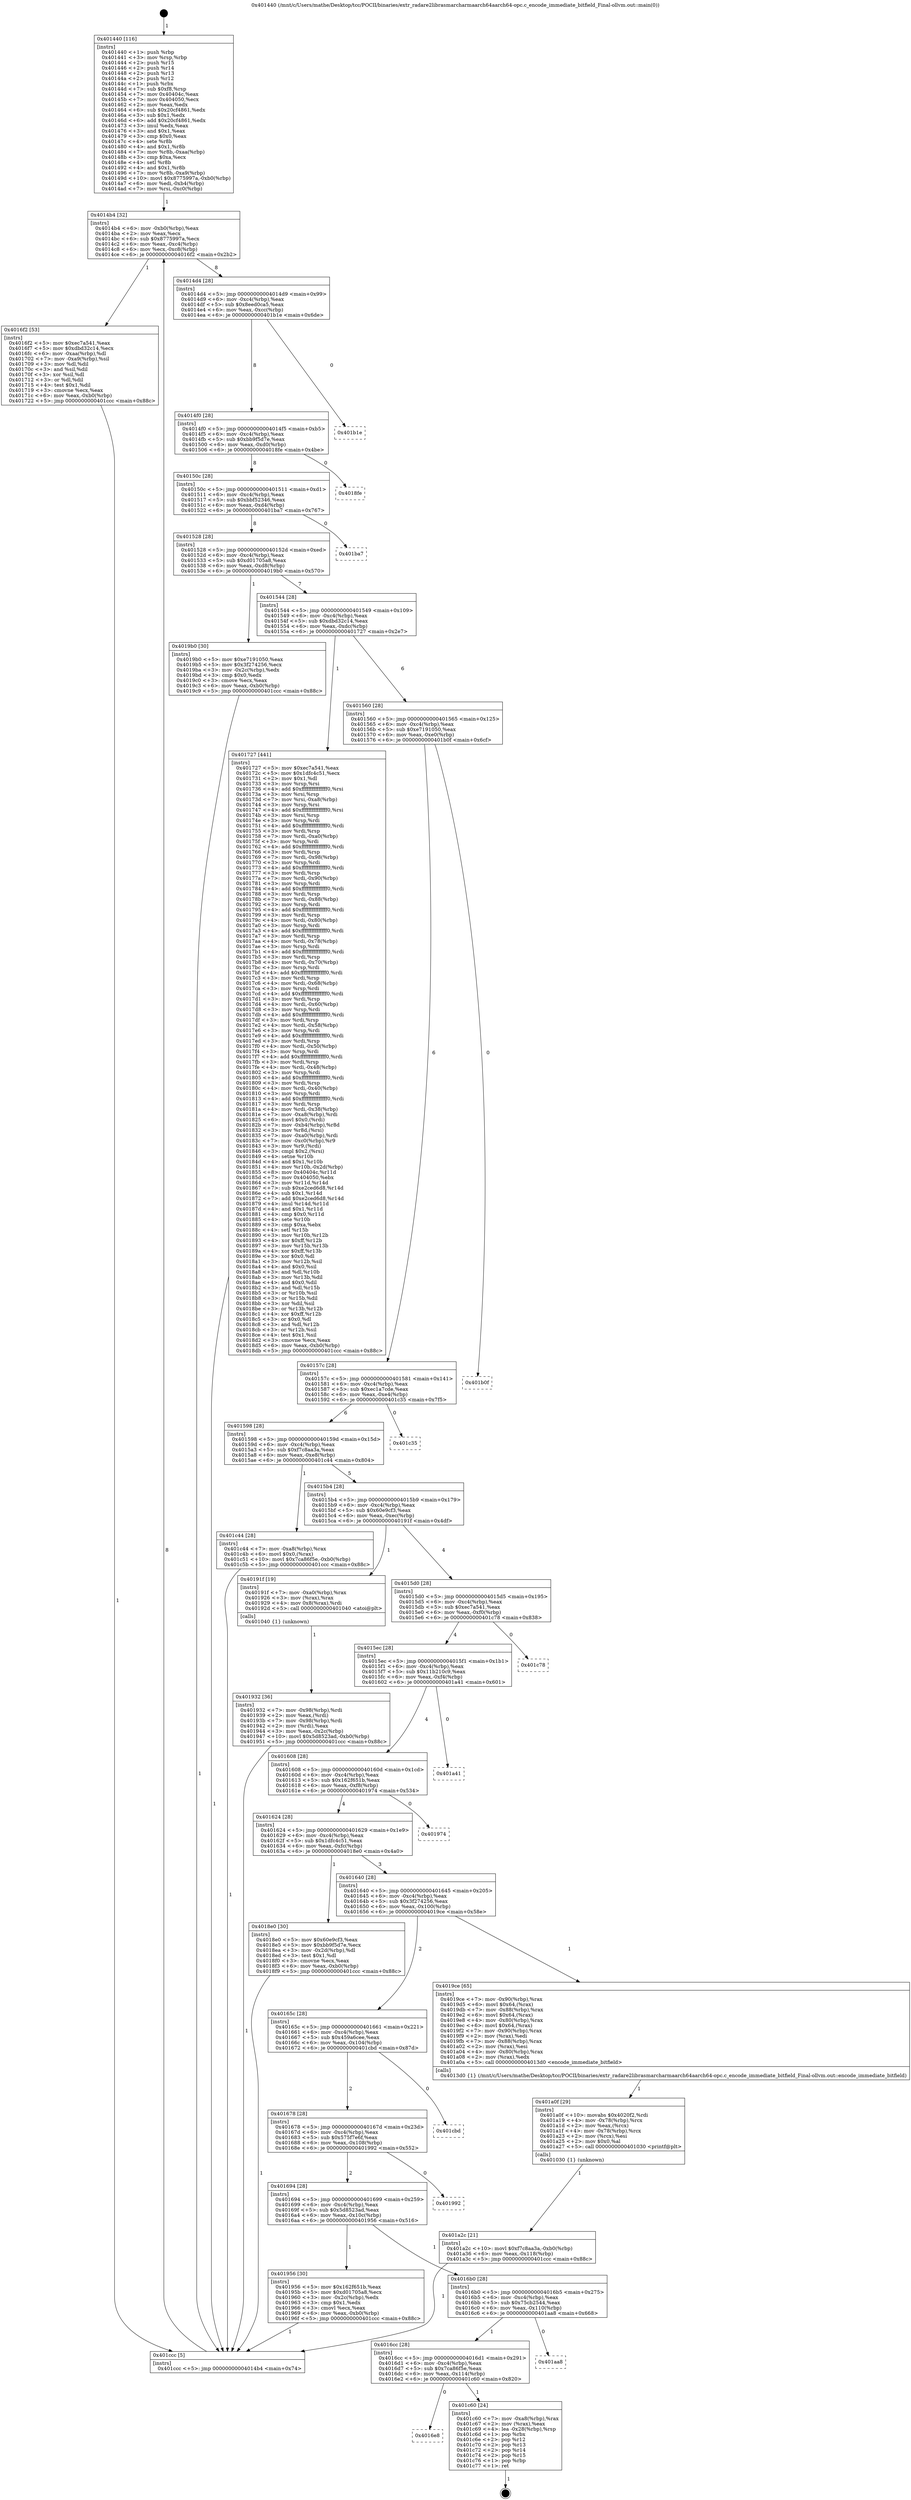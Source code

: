 digraph "0x401440" {
  label = "0x401440 (/mnt/c/Users/mathe/Desktop/tcc/POCII/binaries/extr_radare2librasmarcharmaarch64aarch64-opc.c_encode_immediate_bitfield_Final-ollvm.out::main(0))"
  labelloc = "t"
  node[shape=record]

  Entry [label="",width=0.3,height=0.3,shape=circle,fillcolor=black,style=filled]
  "0x4014b4" [label="{
     0x4014b4 [32]\l
     | [instrs]\l
     &nbsp;&nbsp;0x4014b4 \<+6\>: mov -0xb0(%rbp),%eax\l
     &nbsp;&nbsp;0x4014ba \<+2\>: mov %eax,%ecx\l
     &nbsp;&nbsp;0x4014bc \<+6\>: sub $0x8775997a,%ecx\l
     &nbsp;&nbsp;0x4014c2 \<+6\>: mov %eax,-0xc4(%rbp)\l
     &nbsp;&nbsp;0x4014c8 \<+6\>: mov %ecx,-0xc8(%rbp)\l
     &nbsp;&nbsp;0x4014ce \<+6\>: je 00000000004016f2 \<main+0x2b2\>\l
  }"]
  "0x4016f2" [label="{
     0x4016f2 [53]\l
     | [instrs]\l
     &nbsp;&nbsp;0x4016f2 \<+5\>: mov $0xec7a541,%eax\l
     &nbsp;&nbsp;0x4016f7 \<+5\>: mov $0xdbd32c14,%ecx\l
     &nbsp;&nbsp;0x4016fc \<+6\>: mov -0xaa(%rbp),%dl\l
     &nbsp;&nbsp;0x401702 \<+7\>: mov -0xa9(%rbp),%sil\l
     &nbsp;&nbsp;0x401709 \<+3\>: mov %dl,%dil\l
     &nbsp;&nbsp;0x40170c \<+3\>: and %sil,%dil\l
     &nbsp;&nbsp;0x40170f \<+3\>: xor %sil,%dl\l
     &nbsp;&nbsp;0x401712 \<+3\>: or %dl,%dil\l
     &nbsp;&nbsp;0x401715 \<+4\>: test $0x1,%dil\l
     &nbsp;&nbsp;0x401719 \<+3\>: cmovne %ecx,%eax\l
     &nbsp;&nbsp;0x40171c \<+6\>: mov %eax,-0xb0(%rbp)\l
     &nbsp;&nbsp;0x401722 \<+5\>: jmp 0000000000401ccc \<main+0x88c\>\l
  }"]
  "0x4014d4" [label="{
     0x4014d4 [28]\l
     | [instrs]\l
     &nbsp;&nbsp;0x4014d4 \<+5\>: jmp 00000000004014d9 \<main+0x99\>\l
     &nbsp;&nbsp;0x4014d9 \<+6\>: mov -0xc4(%rbp),%eax\l
     &nbsp;&nbsp;0x4014df \<+5\>: sub $0x8eed0ca5,%eax\l
     &nbsp;&nbsp;0x4014e4 \<+6\>: mov %eax,-0xcc(%rbp)\l
     &nbsp;&nbsp;0x4014ea \<+6\>: je 0000000000401b1e \<main+0x6de\>\l
  }"]
  "0x401ccc" [label="{
     0x401ccc [5]\l
     | [instrs]\l
     &nbsp;&nbsp;0x401ccc \<+5\>: jmp 00000000004014b4 \<main+0x74\>\l
  }"]
  "0x401440" [label="{
     0x401440 [116]\l
     | [instrs]\l
     &nbsp;&nbsp;0x401440 \<+1\>: push %rbp\l
     &nbsp;&nbsp;0x401441 \<+3\>: mov %rsp,%rbp\l
     &nbsp;&nbsp;0x401444 \<+2\>: push %r15\l
     &nbsp;&nbsp;0x401446 \<+2\>: push %r14\l
     &nbsp;&nbsp;0x401448 \<+2\>: push %r13\l
     &nbsp;&nbsp;0x40144a \<+2\>: push %r12\l
     &nbsp;&nbsp;0x40144c \<+1\>: push %rbx\l
     &nbsp;&nbsp;0x40144d \<+7\>: sub $0xf8,%rsp\l
     &nbsp;&nbsp;0x401454 \<+7\>: mov 0x40404c,%eax\l
     &nbsp;&nbsp;0x40145b \<+7\>: mov 0x404050,%ecx\l
     &nbsp;&nbsp;0x401462 \<+2\>: mov %eax,%edx\l
     &nbsp;&nbsp;0x401464 \<+6\>: sub $0x20cf4861,%edx\l
     &nbsp;&nbsp;0x40146a \<+3\>: sub $0x1,%edx\l
     &nbsp;&nbsp;0x40146d \<+6\>: add $0x20cf4861,%edx\l
     &nbsp;&nbsp;0x401473 \<+3\>: imul %edx,%eax\l
     &nbsp;&nbsp;0x401476 \<+3\>: and $0x1,%eax\l
     &nbsp;&nbsp;0x401479 \<+3\>: cmp $0x0,%eax\l
     &nbsp;&nbsp;0x40147c \<+4\>: sete %r8b\l
     &nbsp;&nbsp;0x401480 \<+4\>: and $0x1,%r8b\l
     &nbsp;&nbsp;0x401484 \<+7\>: mov %r8b,-0xaa(%rbp)\l
     &nbsp;&nbsp;0x40148b \<+3\>: cmp $0xa,%ecx\l
     &nbsp;&nbsp;0x40148e \<+4\>: setl %r8b\l
     &nbsp;&nbsp;0x401492 \<+4\>: and $0x1,%r8b\l
     &nbsp;&nbsp;0x401496 \<+7\>: mov %r8b,-0xa9(%rbp)\l
     &nbsp;&nbsp;0x40149d \<+10\>: movl $0x8775997a,-0xb0(%rbp)\l
     &nbsp;&nbsp;0x4014a7 \<+6\>: mov %edi,-0xb4(%rbp)\l
     &nbsp;&nbsp;0x4014ad \<+7\>: mov %rsi,-0xc0(%rbp)\l
  }"]
  Exit [label="",width=0.3,height=0.3,shape=circle,fillcolor=black,style=filled,peripheries=2]
  "0x401b1e" [label="{
     0x401b1e\l
  }", style=dashed]
  "0x4014f0" [label="{
     0x4014f0 [28]\l
     | [instrs]\l
     &nbsp;&nbsp;0x4014f0 \<+5\>: jmp 00000000004014f5 \<main+0xb5\>\l
     &nbsp;&nbsp;0x4014f5 \<+6\>: mov -0xc4(%rbp),%eax\l
     &nbsp;&nbsp;0x4014fb \<+5\>: sub $0xbb9f5d7e,%eax\l
     &nbsp;&nbsp;0x401500 \<+6\>: mov %eax,-0xd0(%rbp)\l
     &nbsp;&nbsp;0x401506 \<+6\>: je 00000000004018fe \<main+0x4be\>\l
  }"]
  "0x4016e8" [label="{
     0x4016e8\l
  }", style=dashed]
  "0x4018fe" [label="{
     0x4018fe\l
  }", style=dashed]
  "0x40150c" [label="{
     0x40150c [28]\l
     | [instrs]\l
     &nbsp;&nbsp;0x40150c \<+5\>: jmp 0000000000401511 \<main+0xd1\>\l
     &nbsp;&nbsp;0x401511 \<+6\>: mov -0xc4(%rbp),%eax\l
     &nbsp;&nbsp;0x401517 \<+5\>: sub $0xbbf52346,%eax\l
     &nbsp;&nbsp;0x40151c \<+6\>: mov %eax,-0xd4(%rbp)\l
     &nbsp;&nbsp;0x401522 \<+6\>: je 0000000000401ba7 \<main+0x767\>\l
  }"]
  "0x401c60" [label="{
     0x401c60 [24]\l
     | [instrs]\l
     &nbsp;&nbsp;0x401c60 \<+7\>: mov -0xa8(%rbp),%rax\l
     &nbsp;&nbsp;0x401c67 \<+2\>: mov (%rax),%eax\l
     &nbsp;&nbsp;0x401c69 \<+4\>: lea -0x28(%rbp),%rsp\l
     &nbsp;&nbsp;0x401c6d \<+1\>: pop %rbx\l
     &nbsp;&nbsp;0x401c6e \<+2\>: pop %r12\l
     &nbsp;&nbsp;0x401c70 \<+2\>: pop %r13\l
     &nbsp;&nbsp;0x401c72 \<+2\>: pop %r14\l
     &nbsp;&nbsp;0x401c74 \<+2\>: pop %r15\l
     &nbsp;&nbsp;0x401c76 \<+1\>: pop %rbp\l
     &nbsp;&nbsp;0x401c77 \<+1\>: ret\l
  }"]
  "0x401ba7" [label="{
     0x401ba7\l
  }", style=dashed]
  "0x401528" [label="{
     0x401528 [28]\l
     | [instrs]\l
     &nbsp;&nbsp;0x401528 \<+5\>: jmp 000000000040152d \<main+0xed\>\l
     &nbsp;&nbsp;0x40152d \<+6\>: mov -0xc4(%rbp),%eax\l
     &nbsp;&nbsp;0x401533 \<+5\>: sub $0xd01705a8,%eax\l
     &nbsp;&nbsp;0x401538 \<+6\>: mov %eax,-0xd8(%rbp)\l
     &nbsp;&nbsp;0x40153e \<+6\>: je 00000000004019b0 \<main+0x570\>\l
  }"]
  "0x4016cc" [label="{
     0x4016cc [28]\l
     | [instrs]\l
     &nbsp;&nbsp;0x4016cc \<+5\>: jmp 00000000004016d1 \<main+0x291\>\l
     &nbsp;&nbsp;0x4016d1 \<+6\>: mov -0xc4(%rbp),%eax\l
     &nbsp;&nbsp;0x4016d7 \<+5\>: sub $0x7ca86f5e,%eax\l
     &nbsp;&nbsp;0x4016dc \<+6\>: mov %eax,-0x114(%rbp)\l
     &nbsp;&nbsp;0x4016e2 \<+6\>: je 0000000000401c60 \<main+0x820\>\l
  }"]
  "0x4019b0" [label="{
     0x4019b0 [30]\l
     | [instrs]\l
     &nbsp;&nbsp;0x4019b0 \<+5\>: mov $0xe7191050,%eax\l
     &nbsp;&nbsp;0x4019b5 \<+5\>: mov $0x3f274256,%ecx\l
     &nbsp;&nbsp;0x4019ba \<+3\>: mov -0x2c(%rbp),%edx\l
     &nbsp;&nbsp;0x4019bd \<+3\>: cmp $0x0,%edx\l
     &nbsp;&nbsp;0x4019c0 \<+3\>: cmove %ecx,%eax\l
     &nbsp;&nbsp;0x4019c3 \<+6\>: mov %eax,-0xb0(%rbp)\l
     &nbsp;&nbsp;0x4019c9 \<+5\>: jmp 0000000000401ccc \<main+0x88c\>\l
  }"]
  "0x401544" [label="{
     0x401544 [28]\l
     | [instrs]\l
     &nbsp;&nbsp;0x401544 \<+5\>: jmp 0000000000401549 \<main+0x109\>\l
     &nbsp;&nbsp;0x401549 \<+6\>: mov -0xc4(%rbp),%eax\l
     &nbsp;&nbsp;0x40154f \<+5\>: sub $0xdbd32c14,%eax\l
     &nbsp;&nbsp;0x401554 \<+6\>: mov %eax,-0xdc(%rbp)\l
     &nbsp;&nbsp;0x40155a \<+6\>: je 0000000000401727 \<main+0x2e7\>\l
  }"]
  "0x401aa8" [label="{
     0x401aa8\l
  }", style=dashed]
  "0x401727" [label="{
     0x401727 [441]\l
     | [instrs]\l
     &nbsp;&nbsp;0x401727 \<+5\>: mov $0xec7a541,%eax\l
     &nbsp;&nbsp;0x40172c \<+5\>: mov $0x1dfc4c51,%ecx\l
     &nbsp;&nbsp;0x401731 \<+2\>: mov $0x1,%dl\l
     &nbsp;&nbsp;0x401733 \<+3\>: mov %rsp,%rsi\l
     &nbsp;&nbsp;0x401736 \<+4\>: add $0xfffffffffffffff0,%rsi\l
     &nbsp;&nbsp;0x40173a \<+3\>: mov %rsi,%rsp\l
     &nbsp;&nbsp;0x40173d \<+7\>: mov %rsi,-0xa8(%rbp)\l
     &nbsp;&nbsp;0x401744 \<+3\>: mov %rsp,%rsi\l
     &nbsp;&nbsp;0x401747 \<+4\>: add $0xfffffffffffffff0,%rsi\l
     &nbsp;&nbsp;0x40174b \<+3\>: mov %rsi,%rsp\l
     &nbsp;&nbsp;0x40174e \<+3\>: mov %rsp,%rdi\l
     &nbsp;&nbsp;0x401751 \<+4\>: add $0xfffffffffffffff0,%rdi\l
     &nbsp;&nbsp;0x401755 \<+3\>: mov %rdi,%rsp\l
     &nbsp;&nbsp;0x401758 \<+7\>: mov %rdi,-0xa0(%rbp)\l
     &nbsp;&nbsp;0x40175f \<+3\>: mov %rsp,%rdi\l
     &nbsp;&nbsp;0x401762 \<+4\>: add $0xfffffffffffffff0,%rdi\l
     &nbsp;&nbsp;0x401766 \<+3\>: mov %rdi,%rsp\l
     &nbsp;&nbsp;0x401769 \<+7\>: mov %rdi,-0x98(%rbp)\l
     &nbsp;&nbsp;0x401770 \<+3\>: mov %rsp,%rdi\l
     &nbsp;&nbsp;0x401773 \<+4\>: add $0xfffffffffffffff0,%rdi\l
     &nbsp;&nbsp;0x401777 \<+3\>: mov %rdi,%rsp\l
     &nbsp;&nbsp;0x40177a \<+7\>: mov %rdi,-0x90(%rbp)\l
     &nbsp;&nbsp;0x401781 \<+3\>: mov %rsp,%rdi\l
     &nbsp;&nbsp;0x401784 \<+4\>: add $0xfffffffffffffff0,%rdi\l
     &nbsp;&nbsp;0x401788 \<+3\>: mov %rdi,%rsp\l
     &nbsp;&nbsp;0x40178b \<+7\>: mov %rdi,-0x88(%rbp)\l
     &nbsp;&nbsp;0x401792 \<+3\>: mov %rsp,%rdi\l
     &nbsp;&nbsp;0x401795 \<+4\>: add $0xfffffffffffffff0,%rdi\l
     &nbsp;&nbsp;0x401799 \<+3\>: mov %rdi,%rsp\l
     &nbsp;&nbsp;0x40179c \<+4\>: mov %rdi,-0x80(%rbp)\l
     &nbsp;&nbsp;0x4017a0 \<+3\>: mov %rsp,%rdi\l
     &nbsp;&nbsp;0x4017a3 \<+4\>: add $0xfffffffffffffff0,%rdi\l
     &nbsp;&nbsp;0x4017a7 \<+3\>: mov %rdi,%rsp\l
     &nbsp;&nbsp;0x4017aa \<+4\>: mov %rdi,-0x78(%rbp)\l
     &nbsp;&nbsp;0x4017ae \<+3\>: mov %rsp,%rdi\l
     &nbsp;&nbsp;0x4017b1 \<+4\>: add $0xfffffffffffffff0,%rdi\l
     &nbsp;&nbsp;0x4017b5 \<+3\>: mov %rdi,%rsp\l
     &nbsp;&nbsp;0x4017b8 \<+4\>: mov %rdi,-0x70(%rbp)\l
     &nbsp;&nbsp;0x4017bc \<+3\>: mov %rsp,%rdi\l
     &nbsp;&nbsp;0x4017bf \<+4\>: add $0xfffffffffffffff0,%rdi\l
     &nbsp;&nbsp;0x4017c3 \<+3\>: mov %rdi,%rsp\l
     &nbsp;&nbsp;0x4017c6 \<+4\>: mov %rdi,-0x68(%rbp)\l
     &nbsp;&nbsp;0x4017ca \<+3\>: mov %rsp,%rdi\l
     &nbsp;&nbsp;0x4017cd \<+4\>: add $0xfffffffffffffff0,%rdi\l
     &nbsp;&nbsp;0x4017d1 \<+3\>: mov %rdi,%rsp\l
     &nbsp;&nbsp;0x4017d4 \<+4\>: mov %rdi,-0x60(%rbp)\l
     &nbsp;&nbsp;0x4017d8 \<+3\>: mov %rsp,%rdi\l
     &nbsp;&nbsp;0x4017db \<+4\>: add $0xfffffffffffffff0,%rdi\l
     &nbsp;&nbsp;0x4017df \<+3\>: mov %rdi,%rsp\l
     &nbsp;&nbsp;0x4017e2 \<+4\>: mov %rdi,-0x58(%rbp)\l
     &nbsp;&nbsp;0x4017e6 \<+3\>: mov %rsp,%rdi\l
     &nbsp;&nbsp;0x4017e9 \<+4\>: add $0xfffffffffffffff0,%rdi\l
     &nbsp;&nbsp;0x4017ed \<+3\>: mov %rdi,%rsp\l
     &nbsp;&nbsp;0x4017f0 \<+4\>: mov %rdi,-0x50(%rbp)\l
     &nbsp;&nbsp;0x4017f4 \<+3\>: mov %rsp,%rdi\l
     &nbsp;&nbsp;0x4017f7 \<+4\>: add $0xfffffffffffffff0,%rdi\l
     &nbsp;&nbsp;0x4017fb \<+3\>: mov %rdi,%rsp\l
     &nbsp;&nbsp;0x4017fe \<+4\>: mov %rdi,-0x48(%rbp)\l
     &nbsp;&nbsp;0x401802 \<+3\>: mov %rsp,%rdi\l
     &nbsp;&nbsp;0x401805 \<+4\>: add $0xfffffffffffffff0,%rdi\l
     &nbsp;&nbsp;0x401809 \<+3\>: mov %rdi,%rsp\l
     &nbsp;&nbsp;0x40180c \<+4\>: mov %rdi,-0x40(%rbp)\l
     &nbsp;&nbsp;0x401810 \<+3\>: mov %rsp,%rdi\l
     &nbsp;&nbsp;0x401813 \<+4\>: add $0xfffffffffffffff0,%rdi\l
     &nbsp;&nbsp;0x401817 \<+3\>: mov %rdi,%rsp\l
     &nbsp;&nbsp;0x40181a \<+4\>: mov %rdi,-0x38(%rbp)\l
     &nbsp;&nbsp;0x40181e \<+7\>: mov -0xa8(%rbp),%rdi\l
     &nbsp;&nbsp;0x401825 \<+6\>: movl $0x0,(%rdi)\l
     &nbsp;&nbsp;0x40182b \<+7\>: mov -0xb4(%rbp),%r8d\l
     &nbsp;&nbsp;0x401832 \<+3\>: mov %r8d,(%rsi)\l
     &nbsp;&nbsp;0x401835 \<+7\>: mov -0xa0(%rbp),%rdi\l
     &nbsp;&nbsp;0x40183c \<+7\>: mov -0xc0(%rbp),%r9\l
     &nbsp;&nbsp;0x401843 \<+3\>: mov %r9,(%rdi)\l
     &nbsp;&nbsp;0x401846 \<+3\>: cmpl $0x2,(%rsi)\l
     &nbsp;&nbsp;0x401849 \<+4\>: setne %r10b\l
     &nbsp;&nbsp;0x40184d \<+4\>: and $0x1,%r10b\l
     &nbsp;&nbsp;0x401851 \<+4\>: mov %r10b,-0x2d(%rbp)\l
     &nbsp;&nbsp;0x401855 \<+8\>: mov 0x40404c,%r11d\l
     &nbsp;&nbsp;0x40185d \<+7\>: mov 0x404050,%ebx\l
     &nbsp;&nbsp;0x401864 \<+3\>: mov %r11d,%r14d\l
     &nbsp;&nbsp;0x401867 \<+7\>: sub $0xe2ced6d8,%r14d\l
     &nbsp;&nbsp;0x40186e \<+4\>: sub $0x1,%r14d\l
     &nbsp;&nbsp;0x401872 \<+7\>: add $0xe2ced6d8,%r14d\l
     &nbsp;&nbsp;0x401879 \<+4\>: imul %r14d,%r11d\l
     &nbsp;&nbsp;0x40187d \<+4\>: and $0x1,%r11d\l
     &nbsp;&nbsp;0x401881 \<+4\>: cmp $0x0,%r11d\l
     &nbsp;&nbsp;0x401885 \<+4\>: sete %r10b\l
     &nbsp;&nbsp;0x401889 \<+3\>: cmp $0xa,%ebx\l
     &nbsp;&nbsp;0x40188c \<+4\>: setl %r15b\l
     &nbsp;&nbsp;0x401890 \<+3\>: mov %r10b,%r12b\l
     &nbsp;&nbsp;0x401893 \<+4\>: xor $0xff,%r12b\l
     &nbsp;&nbsp;0x401897 \<+3\>: mov %r15b,%r13b\l
     &nbsp;&nbsp;0x40189a \<+4\>: xor $0xff,%r13b\l
     &nbsp;&nbsp;0x40189e \<+3\>: xor $0x0,%dl\l
     &nbsp;&nbsp;0x4018a1 \<+3\>: mov %r12b,%sil\l
     &nbsp;&nbsp;0x4018a4 \<+4\>: and $0x0,%sil\l
     &nbsp;&nbsp;0x4018a8 \<+3\>: and %dl,%r10b\l
     &nbsp;&nbsp;0x4018ab \<+3\>: mov %r13b,%dil\l
     &nbsp;&nbsp;0x4018ae \<+4\>: and $0x0,%dil\l
     &nbsp;&nbsp;0x4018b2 \<+3\>: and %dl,%r15b\l
     &nbsp;&nbsp;0x4018b5 \<+3\>: or %r10b,%sil\l
     &nbsp;&nbsp;0x4018b8 \<+3\>: or %r15b,%dil\l
     &nbsp;&nbsp;0x4018bb \<+3\>: xor %dil,%sil\l
     &nbsp;&nbsp;0x4018be \<+3\>: or %r13b,%r12b\l
     &nbsp;&nbsp;0x4018c1 \<+4\>: xor $0xff,%r12b\l
     &nbsp;&nbsp;0x4018c5 \<+3\>: or $0x0,%dl\l
     &nbsp;&nbsp;0x4018c8 \<+3\>: and %dl,%r12b\l
     &nbsp;&nbsp;0x4018cb \<+3\>: or %r12b,%sil\l
     &nbsp;&nbsp;0x4018ce \<+4\>: test $0x1,%sil\l
     &nbsp;&nbsp;0x4018d2 \<+3\>: cmovne %ecx,%eax\l
     &nbsp;&nbsp;0x4018d5 \<+6\>: mov %eax,-0xb0(%rbp)\l
     &nbsp;&nbsp;0x4018db \<+5\>: jmp 0000000000401ccc \<main+0x88c\>\l
  }"]
  "0x401560" [label="{
     0x401560 [28]\l
     | [instrs]\l
     &nbsp;&nbsp;0x401560 \<+5\>: jmp 0000000000401565 \<main+0x125\>\l
     &nbsp;&nbsp;0x401565 \<+6\>: mov -0xc4(%rbp),%eax\l
     &nbsp;&nbsp;0x40156b \<+5\>: sub $0xe7191050,%eax\l
     &nbsp;&nbsp;0x401570 \<+6\>: mov %eax,-0xe0(%rbp)\l
     &nbsp;&nbsp;0x401576 \<+6\>: je 0000000000401b0f \<main+0x6cf\>\l
  }"]
  "0x401a2c" [label="{
     0x401a2c [21]\l
     | [instrs]\l
     &nbsp;&nbsp;0x401a2c \<+10\>: movl $0xf7c8aa3a,-0xb0(%rbp)\l
     &nbsp;&nbsp;0x401a36 \<+6\>: mov %eax,-0x118(%rbp)\l
     &nbsp;&nbsp;0x401a3c \<+5\>: jmp 0000000000401ccc \<main+0x88c\>\l
  }"]
  "0x401a0f" [label="{
     0x401a0f [29]\l
     | [instrs]\l
     &nbsp;&nbsp;0x401a0f \<+10\>: movabs $0x4020f2,%rdi\l
     &nbsp;&nbsp;0x401a19 \<+4\>: mov -0x78(%rbp),%rcx\l
     &nbsp;&nbsp;0x401a1d \<+2\>: mov %eax,(%rcx)\l
     &nbsp;&nbsp;0x401a1f \<+4\>: mov -0x78(%rbp),%rcx\l
     &nbsp;&nbsp;0x401a23 \<+2\>: mov (%rcx),%esi\l
     &nbsp;&nbsp;0x401a25 \<+2\>: mov $0x0,%al\l
     &nbsp;&nbsp;0x401a27 \<+5\>: call 0000000000401030 \<printf@plt\>\l
     | [calls]\l
     &nbsp;&nbsp;0x401030 \{1\} (unknown)\l
  }"]
  "0x401b0f" [label="{
     0x401b0f\l
  }", style=dashed]
  "0x40157c" [label="{
     0x40157c [28]\l
     | [instrs]\l
     &nbsp;&nbsp;0x40157c \<+5\>: jmp 0000000000401581 \<main+0x141\>\l
     &nbsp;&nbsp;0x401581 \<+6\>: mov -0xc4(%rbp),%eax\l
     &nbsp;&nbsp;0x401587 \<+5\>: sub $0xec1a7cde,%eax\l
     &nbsp;&nbsp;0x40158c \<+6\>: mov %eax,-0xe4(%rbp)\l
     &nbsp;&nbsp;0x401592 \<+6\>: je 0000000000401c35 \<main+0x7f5\>\l
  }"]
  "0x4016b0" [label="{
     0x4016b0 [28]\l
     | [instrs]\l
     &nbsp;&nbsp;0x4016b0 \<+5\>: jmp 00000000004016b5 \<main+0x275\>\l
     &nbsp;&nbsp;0x4016b5 \<+6\>: mov -0xc4(%rbp),%eax\l
     &nbsp;&nbsp;0x4016bb \<+5\>: sub $0x75cb2544,%eax\l
     &nbsp;&nbsp;0x4016c0 \<+6\>: mov %eax,-0x110(%rbp)\l
     &nbsp;&nbsp;0x4016c6 \<+6\>: je 0000000000401aa8 \<main+0x668\>\l
  }"]
  "0x401c35" [label="{
     0x401c35\l
  }", style=dashed]
  "0x401598" [label="{
     0x401598 [28]\l
     | [instrs]\l
     &nbsp;&nbsp;0x401598 \<+5\>: jmp 000000000040159d \<main+0x15d\>\l
     &nbsp;&nbsp;0x40159d \<+6\>: mov -0xc4(%rbp),%eax\l
     &nbsp;&nbsp;0x4015a3 \<+5\>: sub $0xf7c8aa3a,%eax\l
     &nbsp;&nbsp;0x4015a8 \<+6\>: mov %eax,-0xe8(%rbp)\l
     &nbsp;&nbsp;0x4015ae \<+6\>: je 0000000000401c44 \<main+0x804\>\l
  }"]
  "0x401956" [label="{
     0x401956 [30]\l
     | [instrs]\l
     &nbsp;&nbsp;0x401956 \<+5\>: mov $0x162f651b,%eax\l
     &nbsp;&nbsp;0x40195b \<+5\>: mov $0xd01705a8,%ecx\l
     &nbsp;&nbsp;0x401960 \<+3\>: mov -0x2c(%rbp),%edx\l
     &nbsp;&nbsp;0x401963 \<+3\>: cmp $0x1,%edx\l
     &nbsp;&nbsp;0x401966 \<+3\>: cmovl %ecx,%eax\l
     &nbsp;&nbsp;0x401969 \<+6\>: mov %eax,-0xb0(%rbp)\l
     &nbsp;&nbsp;0x40196f \<+5\>: jmp 0000000000401ccc \<main+0x88c\>\l
  }"]
  "0x401c44" [label="{
     0x401c44 [28]\l
     | [instrs]\l
     &nbsp;&nbsp;0x401c44 \<+7\>: mov -0xa8(%rbp),%rax\l
     &nbsp;&nbsp;0x401c4b \<+6\>: movl $0x0,(%rax)\l
     &nbsp;&nbsp;0x401c51 \<+10\>: movl $0x7ca86f5e,-0xb0(%rbp)\l
     &nbsp;&nbsp;0x401c5b \<+5\>: jmp 0000000000401ccc \<main+0x88c\>\l
  }"]
  "0x4015b4" [label="{
     0x4015b4 [28]\l
     | [instrs]\l
     &nbsp;&nbsp;0x4015b4 \<+5\>: jmp 00000000004015b9 \<main+0x179\>\l
     &nbsp;&nbsp;0x4015b9 \<+6\>: mov -0xc4(%rbp),%eax\l
     &nbsp;&nbsp;0x4015bf \<+5\>: sub $0x60e9cf3,%eax\l
     &nbsp;&nbsp;0x4015c4 \<+6\>: mov %eax,-0xec(%rbp)\l
     &nbsp;&nbsp;0x4015ca \<+6\>: je 000000000040191f \<main+0x4df\>\l
  }"]
  "0x401694" [label="{
     0x401694 [28]\l
     | [instrs]\l
     &nbsp;&nbsp;0x401694 \<+5\>: jmp 0000000000401699 \<main+0x259\>\l
     &nbsp;&nbsp;0x401699 \<+6\>: mov -0xc4(%rbp),%eax\l
     &nbsp;&nbsp;0x40169f \<+5\>: sub $0x5d8523ad,%eax\l
     &nbsp;&nbsp;0x4016a4 \<+6\>: mov %eax,-0x10c(%rbp)\l
     &nbsp;&nbsp;0x4016aa \<+6\>: je 0000000000401956 \<main+0x516\>\l
  }"]
  "0x40191f" [label="{
     0x40191f [19]\l
     | [instrs]\l
     &nbsp;&nbsp;0x40191f \<+7\>: mov -0xa0(%rbp),%rax\l
     &nbsp;&nbsp;0x401926 \<+3\>: mov (%rax),%rax\l
     &nbsp;&nbsp;0x401929 \<+4\>: mov 0x8(%rax),%rdi\l
     &nbsp;&nbsp;0x40192d \<+5\>: call 0000000000401040 \<atoi@plt\>\l
     | [calls]\l
     &nbsp;&nbsp;0x401040 \{1\} (unknown)\l
  }"]
  "0x4015d0" [label="{
     0x4015d0 [28]\l
     | [instrs]\l
     &nbsp;&nbsp;0x4015d0 \<+5\>: jmp 00000000004015d5 \<main+0x195\>\l
     &nbsp;&nbsp;0x4015d5 \<+6\>: mov -0xc4(%rbp),%eax\l
     &nbsp;&nbsp;0x4015db \<+5\>: sub $0xec7a541,%eax\l
     &nbsp;&nbsp;0x4015e0 \<+6\>: mov %eax,-0xf0(%rbp)\l
     &nbsp;&nbsp;0x4015e6 \<+6\>: je 0000000000401c78 \<main+0x838\>\l
  }"]
  "0x401992" [label="{
     0x401992\l
  }", style=dashed]
  "0x401c78" [label="{
     0x401c78\l
  }", style=dashed]
  "0x4015ec" [label="{
     0x4015ec [28]\l
     | [instrs]\l
     &nbsp;&nbsp;0x4015ec \<+5\>: jmp 00000000004015f1 \<main+0x1b1\>\l
     &nbsp;&nbsp;0x4015f1 \<+6\>: mov -0xc4(%rbp),%eax\l
     &nbsp;&nbsp;0x4015f7 \<+5\>: sub $0x11b210c9,%eax\l
     &nbsp;&nbsp;0x4015fc \<+6\>: mov %eax,-0xf4(%rbp)\l
     &nbsp;&nbsp;0x401602 \<+6\>: je 0000000000401a41 \<main+0x601\>\l
  }"]
  "0x401678" [label="{
     0x401678 [28]\l
     | [instrs]\l
     &nbsp;&nbsp;0x401678 \<+5\>: jmp 000000000040167d \<main+0x23d\>\l
     &nbsp;&nbsp;0x40167d \<+6\>: mov -0xc4(%rbp),%eax\l
     &nbsp;&nbsp;0x401683 \<+5\>: sub $0x575f7e6f,%eax\l
     &nbsp;&nbsp;0x401688 \<+6\>: mov %eax,-0x108(%rbp)\l
     &nbsp;&nbsp;0x40168e \<+6\>: je 0000000000401992 \<main+0x552\>\l
  }"]
  "0x401a41" [label="{
     0x401a41\l
  }", style=dashed]
  "0x401608" [label="{
     0x401608 [28]\l
     | [instrs]\l
     &nbsp;&nbsp;0x401608 \<+5\>: jmp 000000000040160d \<main+0x1cd\>\l
     &nbsp;&nbsp;0x40160d \<+6\>: mov -0xc4(%rbp),%eax\l
     &nbsp;&nbsp;0x401613 \<+5\>: sub $0x162f651b,%eax\l
     &nbsp;&nbsp;0x401618 \<+6\>: mov %eax,-0xf8(%rbp)\l
     &nbsp;&nbsp;0x40161e \<+6\>: je 0000000000401974 \<main+0x534\>\l
  }"]
  "0x401cbd" [label="{
     0x401cbd\l
  }", style=dashed]
  "0x401974" [label="{
     0x401974\l
  }", style=dashed]
  "0x401624" [label="{
     0x401624 [28]\l
     | [instrs]\l
     &nbsp;&nbsp;0x401624 \<+5\>: jmp 0000000000401629 \<main+0x1e9\>\l
     &nbsp;&nbsp;0x401629 \<+6\>: mov -0xc4(%rbp),%eax\l
     &nbsp;&nbsp;0x40162f \<+5\>: sub $0x1dfc4c51,%eax\l
     &nbsp;&nbsp;0x401634 \<+6\>: mov %eax,-0xfc(%rbp)\l
     &nbsp;&nbsp;0x40163a \<+6\>: je 00000000004018e0 \<main+0x4a0\>\l
  }"]
  "0x40165c" [label="{
     0x40165c [28]\l
     | [instrs]\l
     &nbsp;&nbsp;0x40165c \<+5\>: jmp 0000000000401661 \<main+0x221\>\l
     &nbsp;&nbsp;0x401661 \<+6\>: mov -0xc4(%rbp),%eax\l
     &nbsp;&nbsp;0x401667 \<+5\>: sub $0x459a6cee,%eax\l
     &nbsp;&nbsp;0x40166c \<+6\>: mov %eax,-0x104(%rbp)\l
     &nbsp;&nbsp;0x401672 \<+6\>: je 0000000000401cbd \<main+0x87d\>\l
  }"]
  "0x4018e0" [label="{
     0x4018e0 [30]\l
     | [instrs]\l
     &nbsp;&nbsp;0x4018e0 \<+5\>: mov $0x60e9cf3,%eax\l
     &nbsp;&nbsp;0x4018e5 \<+5\>: mov $0xbb9f5d7e,%ecx\l
     &nbsp;&nbsp;0x4018ea \<+3\>: mov -0x2d(%rbp),%dl\l
     &nbsp;&nbsp;0x4018ed \<+3\>: test $0x1,%dl\l
     &nbsp;&nbsp;0x4018f0 \<+3\>: cmovne %ecx,%eax\l
     &nbsp;&nbsp;0x4018f3 \<+6\>: mov %eax,-0xb0(%rbp)\l
     &nbsp;&nbsp;0x4018f9 \<+5\>: jmp 0000000000401ccc \<main+0x88c\>\l
  }"]
  "0x401640" [label="{
     0x401640 [28]\l
     | [instrs]\l
     &nbsp;&nbsp;0x401640 \<+5\>: jmp 0000000000401645 \<main+0x205\>\l
     &nbsp;&nbsp;0x401645 \<+6\>: mov -0xc4(%rbp),%eax\l
     &nbsp;&nbsp;0x40164b \<+5\>: sub $0x3f274256,%eax\l
     &nbsp;&nbsp;0x401650 \<+6\>: mov %eax,-0x100(%rbp)\l
     &nbsp;&nbsp;0x401656 \<+6\>: je 00000000004019ce \<main+0x58e\>\l
  }"]
  "0x401932" [label="{
     0x401932 [36]\l
     | [instrs]\l
     &nbsp;&nbsp;0x401932 \<+7\>: mov -0x98(%rbp),%rdi\l
     &nbsp;&nbsp;0x401939 \<+2\>: mov %eax,(%rdi)\l
     &nbsp;&nbsp;0x40193b \<+7\>: mov -0x98(%rbp),%rdi\l
     &nbsp;&nbsp;0x401942 \<+2\>: mov (%rdi),%eax\l
     &nbsp;&nbsp;0x401944 \<+3\>: mov %eax,-0x2c(%rbp)\l
     &nbsp;&nbsp;0x401947 \<+10\>: movl $0x5d8523ad,-0xb0(%rbp)\l
     &nbsp;&nbsp;0x401951 \<+5\>: jmp 0000000000401ccc \<main+0x88c\>\l
  }"]
  "0x4019ce" [label="{
     0x4019ce [65]\l
     | [instrs]\l
     &nbsp;&nbsp;0x4019ce \<+7\>: mov -0x90(%rbp),%rax\l
     &nbsp;&nbsp;0x4019d5 \<+6\>: movl $0x64,(%rax)\l
     &nbsp;&nbsp;0x4019db \<+7\>: mov -0x88(%rbp),%rax\l
     &nbsp;&nbsp;0x4019e2 \<+6\>: movl $0x64,(%rax)\l
     &nbsp;&nbsp;0x4019e8 \<+4\>: mov -0x80(%rbp),%rax\l
     &nbsp;&nbsp;0x4019ec \<+6\>: movl $0x64,(%rax)\l
     &nbsp;&nbsp;0x4019f2 \<+7\>: mov -0x90(%rbp),%rax\l
     &nbsp;&nbsp;0x4019f9 \<+2\>: mov (%rax),%edi\l
     &nbsp;&nbsp;0x4019fb \<+7\>: mov -0x88(%rbp),%rax\l
     &nbsp;&nbsp;0x401a02 \<+2\>: mov (%rax),%esi\l
     &nbsp;&nbsp;0x401a04 \<+4\>: mov -0x80(%rbp),%rax\l
     &nbsp;&nbsp;0x401a08 \<+2\>: mov (%rax),%edx\l
     &nbsp;&nbsp;0x401a0a \<+5\>: call 00000000004013d0 \<encode_immediate_bitfield\>\l
     | [calls]\l
     &nbsp;&nbsp;0x4013d0 \{1\} (/mnt/c/Users/mathe/Desktop/tcc/POCII/binaries/extr_radare2librasmarcharmaarch64aarch64-opc.c_encode_immediate_bitfield_Final-ollvm.out::encode_immediate_bitfield)\l
  }"]
  Entry -> "0x401440" [label=" 1"]
  "0x4014b4" -> "0x4016f2" [label=" 1"]
  "0x4014b4" -> "0x4014d4" [label=" 8"]
  "0x4016f2" -> "0x401ccc" [label=" 1"]
  "0x401440" -> "0x4014b4" [label=" 1"]
  "0x401ccc" -> "0x4014b4" [label=" 8"]
  "0x401c60" -> Exit [label=" 1"]
  "0x4014d4" -> "0x401b1e" [label=" 0"]
  "0x4014d4" -> "0x4014f0" [label=" 8"]
  "0x4016cc" -> "0x4016e8" [label=" 0"]
  "0x4014f0" -> "0x4018fe" [label=" 0"]
  "0x4014f0" -> "0x40150c" [label=" 8"]
  "0x4016cc" -> "0x401c60" [label=" 1"]
  "0x40150c" -> "0x401ba7" [label=" 0"]
  "0x40150c" -> "0x401528" [label=" 8"]
  "0x4016b0" -> "0x4016cc" [label=" 1"]
  "0x401528" -> "0x4019b0" [label=" 1"]
  "0x401528" -> "0x401544" [label=" 7"]
  "0x4016b0" -> "0x401aa8" [label=" 0"]
  "0x401544" -> "0x401727" [label=" 1"]
  "0x401544" -> "0x401560" [label=" 6"]
  "0x401c44" -> "0x401ccc" [label=" 1"]
  "0x401727" -> "0x401ccc" [label=" 1"]
  "0x401a2c" -> "0x401ccc" [label=" 1"]
  "0x401560" -> "0x401b0f" [label=" 0"]
  "0x401560" -> "0x40157c" [label=" 6"]
  "0x401a0f" -> "0x401a2c" [label=" 1"]
  "0x40157c" -> "0x401c35" [label=" 0"]
  "0x40157c" -> "0x401598" [label=" 6"]
  "0x4019ce" -> "0x401a0f" [label=" 1"]
  "0x401598" -> "0x401c44" [label=" 1"]
  "0x401598" -> "0x4015b4" [label=" 5"]
  "0x4019b0" -> "0x401ccc" [label=" 1"]
  "0x4015b4" -> "0x40191f" [label=" 1"]
  "0x4015b4" -> "0x4015d0" [label=" 4"]
  "0x401694" -> "0x4016b0" [label=" 1"]
  "0x4015d0" -> "0x401c78" [label=" 0"]
  "0x4015d0" -> "0x4015ec" [label=" 4"]
  "0x401694" -> "0x401956" [label=" 1"]
  "0x4015ec" -> "0x401a41" [label=" 0"]
  "0x4015ec" -> "0x401608" [label=" 4"]
  "0x401678" -> "0x401694" [label=" 2"]
  "0x401608" -> "0x401974" [label=" 0"]
  "0x401608" -> "0x401624" [label=" 4"]
  "0x401678" -> "0x401992" [label=" 0"]
  "0x401624" -> "0x4018e0" [label=" 1"]
  "0x401624" -> "0x401640" [label=" 3"]
  "0x4018e0" -> "0x401ccc" [label=" 1"]
  "0x40191f" -> "0x401932" [label=" 1"]
  "0x401932" -> "0x401ccc" [label=" 1"]
  "0x40165c" -> "0x401678" [label=" 2"]
  "0x401640" -> "0x4019ce" [label=" 1"]
  "0x401640" -> "0x40165c" [label=" 2"]
  "0x401956" -> "0x401ccc" [label=" 1"]
  "0x40165c" -> "0x401cbd" [label=" 0"]
}
